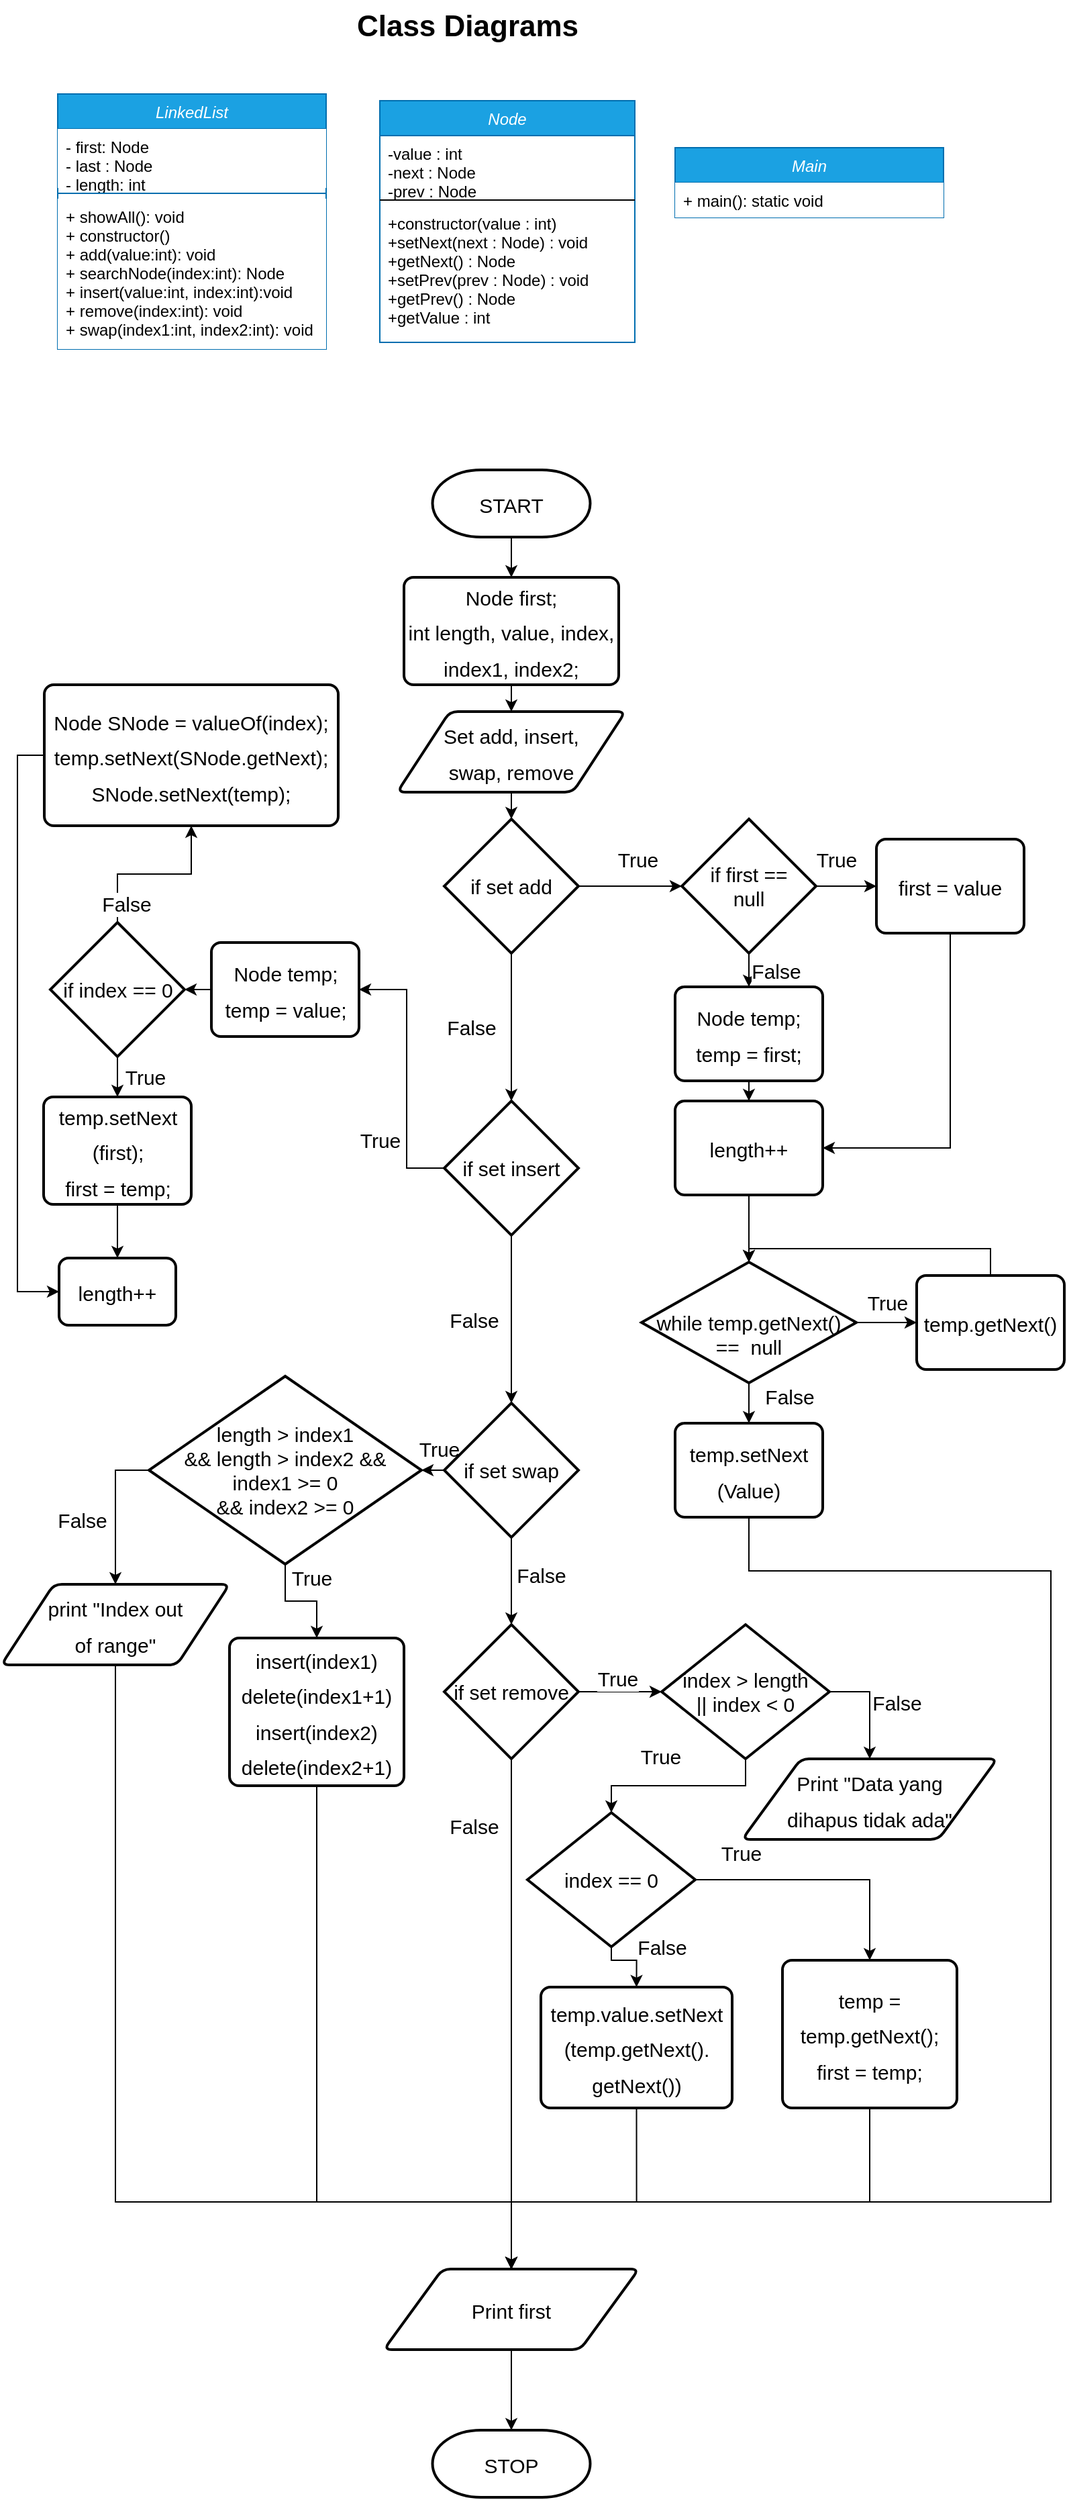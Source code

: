 <mxfile version="20.4.2" type="github">
  <diagram id="C5RBs43oDa-KdzZeNtuy" name="Page-1">
    <mxGraphModel dx="1221" dy="672" grid="1" gridSize="10" guides="1" tooltips="1" connect="1" arrows="1" fold="1" page="1" pageScale="1" pageWidth="827" pageHeight="1169" math="0" shadow="0">
      <root>
        <mxCell id="WIyWlLk6GJQsqaUBKTNV-0" />
        <mxCell id="WIyWlLk6GJQsqaUBKTNV-1" parent="WIyWlLk6GJQsqaUBKTNV-0" />
        <mxCell id="yysBNInqc31UL308aAiy-0" value="Node" style="swimlane;fontStyle=2;align=center;verticalAlign=top;childLayout=stackLayout;horizontal=1;startSize=26;horizontalStack=0;resizeParent=1;resizeLast=0;collapsible=1;marginBottom=0;rounded=0;shadow=0;strokeWidth=1;fillColor=#1ba1e2;strokeColor=#006EAF;fontColor=#ffffff;" vertex="1" parent="WIyWlLk6GJQsqaUBKTNV-1">
          <mxGeometry x="330" y="75" width="190" height="180" as="geometry">
            <mxRectangle x="230" y="140" width="160" height="26" as="alternateBounds" />
          </mxGeometry>
        </mxCell>
        <mxCell id="yysBNInqc31UL308aAiy-1" value="-value : int&#xa;-next : Node&#xa;-prev : Node&#xa;" style="text;align=left;verticalAlign=top;spacingLeft=4;spacingRight=4;overflow=hidden;rotatable=0;points=[[0,0.5],[1,0.5]];portConstraint=eastwest;" vertex="1" parent="yysBNInqc31UL308aAiy-0">
          <mxGeometry y="26" width="190" height="44" as="geometry" />
        </mxCell>
        <mxCell id="yysBNInqc31UL308aAiy-2" value="" style="line;html=1;strokeWidth=1;align=left;verticalAlign=middle;spacingTop=-1;spacingLeft=3;spacingRight=3;rotatable=0;labelPosition=right;points=[];portConstraint=eastwest;" vertex="1" parent="yysBNInqc31UL308aAiy-0">
          <mxGeometry y="70" width="190" height="8" as="geometry" />
        </mxCell>
        <mxCell id="yysBNInqc31UL308aAiy-3" value="+constructor(value : int)&#xa;+setNext(next : Node) : void&#xa;+getNext() : Node&#xa;+setPrev(prev : Node) : void&#xa;+getPrev() : Node&#xa;+getValue : int&#xa;&#xa;" style="text;align=left;verticalAlign=top;spacingLeft=4;spacingRight=4;overflow=hidden;rotatable=0;points=[[0,0.5],[1,0.5]];portConstraint=eastwest;" vertex="1" parent="yysBNInqc31UL308aAiy-0">
          <mxGeometry y="78" width="190" height="90" as="geometry" />
        </mxCell>
        <mxCell id="yysBNInqc31UL308aAiy-4" value="LinkedList" style="swimlane;fontStyle=2;align=center;verticalAlign=top;childLayout=stackLayout;horizontal=1;startSize=26;horizontalStack=0;resizeParent=1;resizeParentMax=0;resizeLast=0;collapsible=1;marginBottom=0;labelBackgroundColor=none;fillStyle=solid;fillColor=#1ba1e2;swimlaneFillColor=none;fontColor=#ffffff;strokeColor=#006EAF;" vertex="1" parent="WIyWlLk6GJQsqaUBKTNV-1">
          <mxGeometry x="90" y="70" width="200" height="190" as="geometry" />
        </mxCell>
        <mxCell id="yysBNInqc31UL308aAiy-5" value="- first: Node&#xa;- last : Node&#xa;- length: int" style="text;strokeColor=none;fillColor=default;align=left;verticalAlign=top;spacingLeft=4;spacingRight=4;overflow=hidden;rotatable=0;points=[[0,0.5],[1,0.5]];portConstraint=eastwest;" vertex="1" parent="yysBNInqc31UL308aAiy-4">
          <mxGeometry y="26" width="200" height="44" as="geometry" />
        </mxCell>
        <mxCell id="yysBNInqc31UL308aAiy-6" value="" style="line;strokeWidth=1;fillColor=none;align=left;verticalAlign=middle;spacingTop=-1;spacingLeft=3;spacingRight=3;rotatable=0;labelPosition=right;points=[];portConstraint=eastwest;strokeColor=inherit;" vertex="1" parent="yysBNInqc31UL308aAiy-4">
          <mxGeometry y="70" width="200" height="8" as="geometry" />
        </mxCell>
        <mxCell id="yysBNInqc31UL308aAiy-7" value="+ showAll(): void&#xa;+ constructor()&#xa;+ add(value:int): void&#xa;+ searchNode(index:int): Node&#xa;+ insert(value:int, index:int):void&#xa;+ remove(index:int): void&#xa;+ swap(index1:int, index2:int): void" style="text;strokeColor=none;fillColor=#FFFFFF;align=left;verticalAlign=top;spacingLeft=4;spacingRight=4;overflow=hidden;rotatable=0;points=[[0,0.5],[1,0.5]];portConstraint=eastwest;" vertex="1" parent="yysBNInqc31UL308aAiy-4">
          <mxGeometry y="78" width="200" height="112" as="geometry" />
        </mxCell>
        <mxCell id="yysBNInqc31UL308aAiy-8" value="&lt;b&gt;&lt;font style=&quot;font-size: 22px;&quot;&gt;Class Diagrams&lt;/font&gt;&lt;/b&gt;" style="text;html=1;resizable=0;autosize=1;align=center;verticalAlign=middle;points=[];fillColor=none;strokeColor=none;rounded=0;" vertex="1" parent="WIyWlLk6GJQsqaUBKTNV-1">
          <mxGeometry x="300" width="190" height="40" as="geometry" />
        </mxCell>
        <mxCell id="yysBNInqc31UL308aAiy-9" value="Main" style="swimlane;fontStyle=2;align=center;verticalAlign=top;childLayout=stackLayout;horizontal=1;startSize=26;horizontalStack=0;resizeParent=1;resizeParentMax=0;resizeLast=0;collapsible=1;marginBottom=0;fillColor=#1ba1e2;fontColor=#ffffff;strokeColor=#006EAF;" vertex="1" parent="WIyWlLk6GJQsqaUBKTNV-1">
          <mxGeometry x="550" y="110" width="200" height="52" as="geometry" />
        </mxCell>
        <mxCell id="yysBNInqc31UL308aAiy-10" value="+ main(): static void" style="text;strokeColor=none;fillColor=default;align=left;verticalAlign=top;spacingLeft=4;spacingRight=4;overflow=hidden;rotatable=0;points=[[0,0.5],[1,0.5]];portConstraint=eastwest;" vertex="1" parent="yysBNInqc31UL308aAiy-9">
          <mxGeometry y="26" width="200" height="26" as="geometry" />
        </mxCell>
        <mxCell id="yysBNInqc31UL308aAiy-11" style="edgeStyle=orthogonalEdgeStyle;rounded=0;orthogonalLoop=1;jettySize=auto;html=1;exitX=0.5;exitY=1;exitDx=0;exitDy=0;exitPerimeter=0;entryX=0.5;entryY=0;entryDx=0;entryDy=0;fontSize=15;" edge="1" parent="WIyWlLk6GJQsqaUBKTNV-1" source="yysBNInqc31UL308aAiy-12" target="yysBNInqc31UL308aAiy-19">
          <mxGeometry relative="1" as="geometry" />
        </mxCell>
        <mxCell id="yysBNInqc31UL308aAiy-12" value="&lt;font style=&quot;font-size: 15px;&quot;&gt;START&lt;/font&gt;" style="strokeWidth=2;html=1;shape=mxgraph.flowchart.terminator;whiteSpace=wrap;fontSize=22;" vertex="1" parent="WIyWlLk6GJQsqaUBKTNV-1">
          <mxGeometry x="369.25" y="350" width="117.5" height="50" as="geometry" />
        </mxCell>
        <mxCell id="yysBNInqc31UL308aAiy-13" style="edgeStyle=orthogonalEdgeStyle;rounded=0;orthogonalLoop=1;jettySize=auto;html=1;exitX=0.5;exitY=1;exitDx=0;exitDy=0;fontSize=15;" edge="1" parent="WIyWlLk6GJQsqaUBKTNV-1" source="yysBNInqc31UL308aAiy-14" target="yysBNInqc31UL308aAiy-17">
          <mxGeometry relative="1" as="geometry" />
        </mxCell>
        <mxCell id="yysBNInqc31UL308aAiy-14" value="&lt;font style=&quot;font-size: 15px;&quot;&gt;Set add, insert, &lt;br&gt;swap, remove&lt;/font&gt;" style="shape=parallelogram;html=1;strokeWidth=2;perimeter=parallelogramPerimeter;whiteSpace=wrap;rounded=1;arcSize=12;size=0.23;fontSize=22;" vertex="1" parent="WIyWlLk6GJQsqaUBKTNV-1">
          <mxGeometry x="343" y="530" width="170" height="60" as="geometry" />
        </mxCell>
        <mxCell id="yysBNInqc31UL308aAiy-15" value="True" style="edgeStyle=orthogonalEdgeStyle;rounded=0;orthogonalLoop=1;jettySize=auto;html=1;exitX=1;exitY=0.5;exitDx=0;exitDy=0;exitPerimeter=0;entryX=0;entryY=0.5;entryDx=0;entryDy=0;entryPerimeter=0;fontSize=15;" edge="1" parent="WIyWlLk6GJQsqaUBKTNV-1" source="yysBNInqc31UL308aAiy-17" target="yysBNInqc31UL308aAiy-22">
          <mxGeometry x="0.143" y="20" relative="1" as="geometry">
            <mxPoint as="offset" />
          </mxGeometry>
        </mxCell>
        <mxCell id="yysBNInqc31UL308aAiy-16" value="False" style="edgeStyle=orthogonalEdgeStyle;rounded=0;orthogonalLoop=1;jettySize=auto;html=1;exitX=0.5;exitY=1;exitDx=0;exitDy=0;exitPerimeter=0;entryX=0.5;entryY=0;entryDx=0;entryDy=0;entryPerimeter=0;fontSize=15;" edge="1" parent="WIyWlLk6GJQsqaUBKTNV-1" source="yysBNInqc31UL308aAiy-17" target="yysBNInqc31UL308aAiy-36">
          <mxGeometry y="-30" relative="1" as="geometry">
            <mxPoint as="offset" />
          </mxGeometry>
        </mxCell>
        <mxCell id="yysBNInqc31UL308aAiy-17" value="if set add" style="strokeWidth=2;html=1;shape=mxgraph.flowchart.decision;whiteSpace=wrap;fontSize=15;" vertex="1" parent="WIyWlLk6GJQsqaUBKTNV-1">
          <mxGeometry x="378" y="610" width="100" height="100" as="geometry" />
        </mxCell>
        <mxCell id="yysBNInqc31UL308aAiy-18" style="edgeStyle=orthogonalEdgeStyle;rounded=0;orthogonalLoop=1;jettySize=auto;html=1;exitX=0.5;exitY=1;exitDx=0;exitDy=0;entryX=0.5;entryY=0;entryDx=0;entryDy=0;fontSize=15;" edge="1" parent="WIyWlLk6GJQsqaUBKTNV-1" source="yysBNInqc31UL308aAiy-19" target="yysBNInqc31UL308aAiy-14">
          <mxGeometry relative="1" as="geometry" />
        </mxCell>
        <mxCell id="yysBNInqc31UL308aAiy-19" value="&lt;font style=&quot;font-size: 15px;&quot;&gt;Node first;&lt;br&gt;int length, value, index, index1, index2;&lt;br&gt;&lt;/font&gt;" style="rounded=1;whiteSpace=wrap;html=1;absoluteArcSize=1;arcSize=14;strokeWidth=2;fontSize=22;" vertex="1" parent="WIyWlLk6GJQsqaUBKTNV-1">
          <mxGeometry x="348" y="430" width="160" height="80" as="geometry" />
        </mxCell>
        <mxCell id="yysBNInqc31UL308aAiy-20" value="False" style="edgeStyle=orthogonalEdgeStyle;rounded=0;orthogonalLoop=1;jettySize=auto;html=1;exitX=0.5;exitY=1;exitDx=0;exitDy=0;exitPerimeter=0;entryX=0.5;entryY=0;entryDx=0;entryDy=0;fontSize=15;" edge="1" parent="WIyWlLk6GJQsqaUBKTNV-1" source="yysBNInqc31UL308aAiy-22" target="yysBNInqc31UL308aAiy-24">
          <mxGeometry y="20" relative="1" as="geometry">
            <mxPoint as="offset" />
          </mxGeometry>
        </mxCell>
        <mxCell id="yysBNInqc31UL308aAiy-21" value="True" style="edgeStyle=orthogonalEdgeStyle;rounded=0;orthogonalLoop=1;jettySize=auto;html=1;exitX=1;exitY=0.5;exitDx=0;exitDy=0;exitPerimeter=0;entryX=0;entryY=0.5;entryDx=0;entryDy=0;fontSize=15;" edge="1" parent="WIyWlLk6GJQsqaUBKTNV-1" source="yysBNInqc31UL308aAiy-22" target="yysBNInqc31UL308aAiy-26">
          <mxGeometry x="-0.333" y="20" relative="1" as="geometry">
            <mxPoint as="offset" />
          </mxGeometry>
        </mxCell>
        <mxCell id="yysBNInqc31UL308aAiy-22" value="if first ==&lt;br&gt;null" style="strokeWidth=2;html=1;shape=mxgraph.flowchart.decision;whiteSpace=wrap;fontSize=15;" vertex="1" parent="WIyWlLk6GJQsqaUBKTNV-1">
          <mxGeometry x="555" y="610" width="100" height="100" as="geometry" />
        </mxCell>
        <mxCell id="yysBNInqc31UL308aAiy-23" style="edgeStyle=orthogonalEdgeStyle;rounded=0;orthogonalLoop=1;jettySize=auto;html=1;exitX=0.5;exitY=1;exitDx=0;exitDy=0;entryX=0.5;entryY=0;entryDx=0;entryDy=0;fontSize=15;" edge="1" parent="WIyWlLk6GJQsqaUBKTNV-1" source="yysBNInqc31UL308aAiy-24" target="yysBNInqc31UL308aAiy-51">
          <mxGeometry relative="1" as="geometry" />
        </mxCell>
        <mxCell id="yysBNInqc31UL308aAiy-24" value="&lt;font style=&quot;font-size: 15px;&quot;&gt;Node temp;&lt;br&gt;temp = first;&lt;br&gt;&lt;/font&gt;" style="rounded=1;whiteSpace=wrap;html=1;absoluteArcSize=1;arcSize=14;strokeWidth=2;fontSize=22;" vertex="1" parent="WIyWlLk6GJQsqaUBKTNV-1">
          <mxGeometry x="550" y="735" width="110" height="70" as="geometry" />
        </mxCell>
        <mxCell id="yysBNInqc31UL308aAiy-25" style="edgeStyle=orthogonalEdgeStyle;rounded=0;orthogonalLoop=1;jettySize=auto;html=1;exitX=0.5;exitY=1;exitDx=0;exitDy=0;entryX=1;entryY=0.5;entryDx=0;entryDy=0;fontSize=15;" edge="1" parent="WIyWlLk6GJQsqaUBKTNV-1" source="yysBNInqc31UL308aAiy-26" target="yysBNInqc31UL308aAiy-51">
          <mxGeometry relative="1" as="geometry" />
        </mxCell>
        <mxCell id="yysBNInqc31UL308aAiy-26" value="&lt;font style=&quot;font-size: 15px;&quot;&gt;first = value&lt;br&gt;&lt;/font&gt;" style="rounded=1;whiteSpace=wrap;html=1;absoluteArcSize=1;arcSize=14;strokeWidth=2;fontSize=22;" vertex="1" parent="WIyWlLk6GJQsqaUBKTNV-1">
          <mxGeometry x="700" y="625" width="110" height="70" as="geometry" />
        </mxCell>
        <mxCell id="yysBNInqc31UL308aAiy-27" value="True" style="edgeStyle=orthogonalEdgeStyle;rounded=0;orthogonalLoop=1;jettySize=auto;html=1;exitX=1;exitY=0.5;exitDx=0;exitDy=0;exitPerimeter=0;entryX=0;entryY=0.5;entryDx=0;entryDy=0;fontSize=15;" edge="1" parent="WIyWlLk6GJQsqaUBKTNV-1" source="yysBNInqc31UL308aAiy-29" target="yysBNInqc31UL308aAiy-31">
          <mxGeometry y="15" relative="1" as="geometry">
            <mxPoint as="offset" />
          </mxGeometry>
        </mxCell>
        <mxCell id="yysBNInqc31UL308aAiy-28" value="False" style="edgeStyle=orthogonalEdgeStyle;rounded=0;orthogonalLoop=1;jettySize=auto;html=1;exitX=0.5;exitY=1;exitDx=0;exitDy=0;exitPerimeter=0;entryX=0.5;entryY=0;entryDx=0;entryDy=0;fontSize=15;" edge="1" parent="WIyWlLk6GJQsqaUBKTNV-1" source="yysBNInqc31UL308aAiy-29" target="yysBNInqc31UL308aAiy-33">
          <mxGeometry x="-0.333" y="30" relative="1" as="geometry">
            <mxPoint as="offset" />
          </mxGeometry>
        </mxCell>
        <mxCell id="yysBNInqc31UL308aAiy-29" value="&lt;br&gt;while temp.getNext()&lt;br&gt;==&amp;nbsp; null" style="strokeWidth=2;html=1;shape=mxgraph.flowchart.decision;whiteSpace=wrap;fontSize=15;" vertex="1" parent="WIyWlLk6GJQsqaUBKTNV-1">
          <mxGeometry x="525" y="940" width="160" height="90" as="geometry" />
        </mxCell>
        <mxCell id="yysBNInqc31UL308aAiy-30" style="edgeStyle=orthogonalEdgeStyle;rounded=0;orthogonalLoop=1;jettySize=auto;html=1;exitX=0.5;exitY=0;exitDx=0;exitDy=0;entryX=0.5;entryY=0;entryDx=0;entryDy=0;entryPerimeter=0;fontSize=15;" edge="1" parent="WIyWlLk6GJQsqaUBKTNV-1" source="yysBNInqc31UL308aAiy-31" target="yysBNInqc31UL308aAiy-29">
          <mxGeometry relative="1" as="geometry" />
        </mxCell>
        <mxCell id="yysBNInqc31UL308aAiy-31" value="&lt;font style=&quot;font-size: 15px;&quot;&gt;temp.getNext()&lt;br&gt;&lt;/font&gt;" style="rounded=1;whiteSpace=wrap;html=1;absoluteArcSize=1;arcSize=14;strokeWidth=2;fontSize=22;" vertex="1" parent="WIyWlLk6GJQsqaUBKTNV-1">
          <mxGeometry x="730" y="950" width="110" height="70" as="geometry" />
        </mxCell>
        <mxCell id="yysBNInqc31UL308aAiy-32" style="edgeStyle=orthogonalEdgeStyle;rounded=0;orthogonalLoop=1;jettySize=auto;html=1;exitX=0.5;exitY=1;exitDx=0;exitDy=0;entryX=0.5;entryY=0;entryDx=0;entryDy=0;fontSize=15;" edge="1" parent="WIyWlLk6GJQsqaUBKTNV-1" source="yysBNInqc31UL308aAiy-33" target="yysBNInqc31UL308aAiy-75">
          <mxGeometry relative="1" as="geometry">
            <Array as="points">
              <mxPoint x="605" y="1170" />
              <mxPoint x="830" y="1170" />
              <mxPoint x="830" y="1640" />
              <mxPoint x="428" y="1640" />
            </Array>
          </mxGeometry>
        </mxCell>
        <mxCell id="yysBNInqc31UL308aAiy-33" value="&lt;font style=&quot;font-size: 15px;&quot;&gt;temp.setNext&lt;br&gt;(Value)&lt;br&gt;&lt;/font&gt;" style="rounded=1;whiteSpace=wrap;html=1;absoluteArcSize=1;arcSize=14;strokeWidth=2;fontSize=22;" vertex="1" parent="WIyWlLk6GJQsqaUBKTNV-1">
          <mxGeometry x="550" y="1060" width="110" height="70" as="geometry" />
        </mxCell>
        <mxCell id="yysBNInqc31UL308aAiy-34" value="True" style="edgeStyle=orthogonalEdgeStyle;rounded=0;orthogonalLoop=1;jettySize=auto;html=1;exitX=0;exitY=0.5;exitDx=0;exitDy=0;exitPerimeter=0;entryX=1;entryY=0.5;entryDx=0;entryDy=0;fontSize=15;" edge="1" parent="WIyWlLk6GJQsqaUBKTNV-1" source="yysBNInqc31UL308aAiy-36" target="yysBNInqc31UL308aAiy-38">
          <mxGeometry x="-0.5" y="20" relative="1" as="geometry">
            <mxPoint as="offset" />
            <Array as="points">
              <mxPoint x="350" y="870" />
              <mxPoint x="350" y="737" />
            </Array>
          </mxGeometry>
        </mxCell>
        <mxCell id="yysBNInqc31UL308aAiy-35" value="False" style="edgeStyle=orthogonalEdgeStyle;rounded=0;orthogonalLoop=1;jettySize=auto;html=1;exitX=0.5;exitY=1;exitDx=0;exitDy=0;exitPerimeter=0;entryX=0.5;entryY=0;entryDx=0;entryDy=0;entryPerimeter=0;fontSize=15;" edge="1" parent="WIyWlLk6GJQsqaUBKTNV-1" source="yysBNInqc31UL308aAiy-36" target="yysBNInqc31UL308aAiy-49">
          <mxGeometry y="-28" relative="1" as="geometry">
            <mxPoint as="offset" />
          </mxGeometry>
        </mxCell>
        <mxCell id="yysBNInqc31UL308aAiy-36" value="if set insert" style="strokeWidth=2;html=1;shape=mxgraph.flowchart.decision;whiteSpace=wrap;fontSize=15;" vertex="1" parent="WIyWlLk6GJQsqaUBKTNV-1">
          <mxGeometry x="378" y="820" width="100" height="100" as="geometry" />
        </mxCell>
        <mxCell id="yysBNInqc31UL308aAiy-37" style="edgeStyle=orthogonalEdgeStyle;rounded=0;orthogonalLoop=1;jettySize=auto;html=1;exitX=0;exitY=0.5;exitDx=0;exitDy=0;entryX=1;entryY=0.5;entryDx=0;entryDy=0;entryPerimeter=0;fontSize=15;" edge="1" parent="WIyWlLk6GJQsqaUBKTNV-1" source="yysBNInqc31UL308aAiy-38" target="yysBNInqc31UL308aAiy-41">
          <mxGeometry relative="1" as="geometry" />
        </mxCell>
        <mxCell id="yysBNInqc31UL308aAiy-38" value="&lt;font style=&quot;font-size: 15px;&quot;&gt;Node temp;&lt;br&gt;temp = value;&lt;br&gt;&lt;/font&gt;" style="rounded=1;whiteSpace=wrap;html=1;absoluteArcSize=1;arcSize=14;strokeWidth=2;fontSize=22;" vertex="1" parent="WIyWlLk6GJQsqaUBKTNV-1">
          <mxGeometry x="204.5" y="702" width="110" height="70" as="geometry" />
        </mxCell>
        <mxCell id="yysBNInqc31UL308aAiy-39" value="True" style="edgeStyle=orthogonalEdgeStyle;rounded=0;orthogonalLoop=1;jettySize=auto;html=1;exitX=0.5;exitY=1;exitDx=0;exitDy=0;exitPerimeter=0;entryX=0.5;entryY=0;entryDx=0;entryDy=0;fontSize=15;" edge="1" parent="WIyWlLk6GJQsqaUBKTNV-1" source="yysBNInqc31UL308aAiy-41" target="yysBNInqc31UL308aAiy-43">
          <mxGeometry y="20" relative="1" as="geometry">
            <mxPoint as="offset" />
          </mxGeometry>
        </mxCell>
        <mxCell id="yysBNInqc31UL308aAiy-40" value="False" style="edgeStyle=orthogonalEdgeStyle;rounded=0;orthogonalLoop=1;jettySize=auto;html=1;exitX=0.5;exitY=0;exitDx=0;exitDy=0;exitPerimeter=0;entryX=0.5;entryY=1;entryDx=0;entryDy=0;fontSize=15;" edge="1" parent="WIyWlLk6GJQsqaUBKTNV-1" source="yysBNInqc31UL308aAiy-41" target="yysBNInqc31UL308aAiy-46">
          <mxGeometry x="-0.333" y="-22" relative="1" as="geometry">
            <mxPoint as="offset" />
          </mxGeometry>
        </mxCell>
        <mxCell id="yysBNInqc31UL308aAiy-41" value="if index == 0" style="strokeWidth=2;html=1;shape=mxgraph.flowchart.decision;whiteSpace=wrap;fontSize=15;" vertex="1" parent="WIyWlLk6GJQsqaUBKTNV-1">
          <mxGeometry x="84.5" y="687" width="100" height="100" as="geometry" />
        </mxCell>
        <mxCell id="yysBNInqc31UL308aAiy-42" style="edgeStyle=orthogonalEdgeStyle;rounded=0;orthogonalLoop=1;jettySize=auto;html=1;exitX=0.5;exitY=1;exitDx=0;exitDy=0;entryX=0.5;entryY=0;entryDx=0;entryDy=0;fontSize=15;" edge="1" parent="WIyWlLk6GJQsqaUBKTNV-1" source="yysBNInqc31UL308aAiy-43" target="yysBNInqc31UL308aAiy-44">
          <mxGeometry relative="1" as="geometry" />
        </mxCell>
        <mxCell id="yysBNInqc31UL308aAiy-43" value="&lt;font style=&quot;font-size: 15px;&quot;&gt;temp.setNext&lt;br&gt;(first);&lt;br&gt;first = temp;&lt;br&gt;&lt;/font&gt;" style="rounded=1;whiteSpace=wrap;html=1;absoluteArcSize=1;arcSize=14;strokeWidth=2;fontSize=22;" vertex="1" parent="WIyWlLk6GJQsqaUBKTNV-1">
          <mxGeometry x="79.5" y="817" width="110" height="80" as="geometry" />
        </mxCell>
        <mxCell id="yysBNInqc31UL308aAiy-44" value="&lt;font style=&quot;font-size: 15px;&quot;&gt;length++&lt;br&gt;&lt;/font&gt;" style="rounded=1;whiteSpace=wrap;html=1;absoluteArcSize=1;arcSize=14;strokeWidth=2;fontSize=22;" vertex="1" parent="WIyWlLk6GJQsqaUBKTNV-1">
          <mxGeometry x="91" y="937" width="87" height="50" as="geometry" />
        </mxCell>
        <mxCell id="yysBNInqc31UL308aAiy-45" style="edgeStyle=orthogonalEdgeStyle;rounded=0;orthogonalLoop=1;jettySize=auto;html=1;exitX=0;exitY=0.5;exitDx=0;exitDy=0;entryX=0;entryY=0.5;entryDx=0;entryDy=0;fontSize=15;" edge="1" parent="WIyWlLk6GJQsqaUBKTNV-1" source="yysBNInqc31UL308aAiy-46" target="yysBNInqc31UL308aAiy-44">
          <mxGeometry relative="1" as="geometry" />
        </mxCell>
        <mxCell id="yysBNInqc31UL308aAiy-46" value="&lt;font style=&quot;font-size: 15px;&quot;&gt;Node SNode = valueOf(index);&lt;br&gt;temp.setNext(SNode.getNext);&lt;br&gt;SNode.setNext(temp);&lt;br&gt;&lt;/font&gt;" style="rounded=1;whiteSpace=wrap;html=1;absoluteArcSize=1;arcSize=14;strokeWidth=2;fontSize=22;" vertex="1" parent="WIyWlLk6GJQsqaUBKTNV-1">
          <mxGeometry x="80" y="510" width="219" height="105" as="geometry" />
        </mxCell>
        <mxCell id="yysBNInqc31UL308aAiy-47" value="True" style="edgeStyle=orthogonalEdgeStyle;rounded=0;orthogonalLoop=1;jettySize=auto;html=1;exitX=0;exitY=0.5;exitDx=0;exitDy=0;exitPerimeter=0;entryX=1;entryY=0.5;entryDx=0;entryDy=0;entryPerimeter=0;fontSize=15;" edge="1" parent="WIyWlLk6GJQsqaUBKTNV-1" source="yysBNInqc31UL308aAiy-49" target="yysBNInqc31UL308aAiy-54">
          <mxGeometry x="-0.479" y="-16" relative="1" as="geometry">
            <mxPoint as="offset" />
          </mxGeometry>
        </mxCell>
        <mxCell id="yysBNInqc31UL308aAiy-48" value="False" style="edgeStyle=orthogonalEdgeStyle;rounded=0;orthogonalLoop=1;jettySize=auto;html=1;exitX=0.5;exitY=1;exitDx=0;exitDy=0;exitPerimeter=0;entryX=0.5;entryY=0;entryDx=0;entryDy=0;entryPerimeter=0;fontSize=15;" edge="1" parent="WIyWlLk6GJQsqaUBKTNV-1" source="yysBNInqc31UL308aAiy-49" target="yysBNInqc31UL308aAiy-61">
          <mxGeometry x="-0.143" y="22" relative="1" as="geometry">
            <mxPoint as="offset" />
          </mxGeometry>
        </mxCell>
        <mxCell id="yysBNInqc31UL308aAiy-49" value="if set swap" style="strokeWidth=2;html=1;shape=mxgraph.flowchart.decision;whiteSpace=wrap;fontSize=15;" vertex="1" parent="WIyWlLk6GJQsqaUBKTNV-1">
          <mxGeometry x="378" y="1045" width="100" height="100" as="geometry" />
        </mxCell>
        <mxCell id="yysBNInqc31UL308aAiy-50" style="edgeStyle=orthogonalEdgeStyle;rounded=0;orthogonalLoop=1;jettySize=auto;html=1;exitX=0.5;exitY=1;exitDx=0;exitDy=0;entryX=0.5;entryY=0;entryDx=0;entryDy=0;entryPerimeter=0;fontSize=15;" edge="1" parent="WIyWlLk6GJQsqaUBKTNV-1" source="yysBNInqc31UL308aAiy-51" target="yysBNInqc31UL308aAiy-29">
          <mxGeometry relative="1" as="geometry" />
        </mxCell>
        <mxCell id="yysBNInqc31UL308aAiy-51" value="&lt;font style=&quot;font-size: 15px;&quot;&gt;length++&lt;br&gt;&lt;/font&gt;" style="rounded=1;whiteSpace=wrap;html=1;absoluteArcSize=1;arcSize=14;strokeWidth=2;fontSize=22;" vertex="1" parent="WIyWlLk6GJQsqaUBKTNV-1">
          <mxGeometry x="550" y="820" width="110" height="70" as="geometry" />
        </mxCell>
        <mxCell id="yysBNInqc31UL308aAiy-52" value="True" style="edgeStyle=orthogonalEdgeStyle;rounded=0;orthogonalLoop=1;jettySize=auto;html=1;exitX=0.5;exitY=1;exitDx=0;exitDy=0;exitPerimeter=0;entryX=0.5;entryY=0;entryDx=0;entryDy=0;fontSize=15;" edge="1" parent="WIyWlLk6GJQsqaUBKTNV-1" source="yysBNInqc31UL308aAiy-54" target="yysBNInqc31UL308aAiy-56">
          <mxGeometry x="0.2" y="18" relative="1" as="geometry">
            <mxPoint as="offset" />
          </mxGeometry>
        </mxCell>
        <mxCell id="yysBNInqc31UL308aAiy-53" value="False" style="edgeStyle=orthogonalEdgeStyle;rounded=0;orthogonalLoop=1;jettySize=auto;html=1;exitX=0;exitY=0.5;exitDx=0;exitDy=0;exitPerimeter=0;entryX=0.5;entryY=0;entryDx=0;entryDy=0;fontSize=15;" edge="1" parent="WIyWlLk6GJQsqaUBKTNV-1" source="yysBNInqc31UL308aAiy-54" target="yysBNInqc31UL308aAiy-58">
          <mxGeometry x="0.125" y="-25" relative="1" as="geometry">
            <mxPoint as="offset" />
          </mxGeometry>
        </mxCell>
        <mxCell id="yysBNInqc31UL308aAiy-54" value="length &amp;gt; index1&lt;br&gt;&amp;amp;&amp;amp; length &amp;gt; index2 &amp;amp;&amp;amp; &lt;br&gt;index1 &amp;gt;= 0 &lt;br&gt;&amp;amp;&amp;amp; index2 &amp;gt;= 0" style="strokeWidth=2;html=1;shape=mxgraph.flowchart.decision;whiteSpace=wrap;fontSize=15;" vertex="1" parent="WIyWlLk6GJQsqaUBKTNV-1">
          <mxGeometry x="158" y="1025" width="203" height="140" as="geometry" />
        </mxCell>
        <mxCell id="yysBNInqc31UL308aAiy-55" style="edgeStyle=orthogonalEdgeStyle;rounded=0;orthogonalLoop=1;jettySize=auto;html=1;exitX=0.5;exitY=1;exitDx=0;exitDy=0;entryX=0.5;entryY=0;entryDx=0;entryDy=0;fontSize=15;" edge="1" parent="WIyWlLk6GJQsqaUBKTNV-1" source="yysBNInqc31UL308aAiy-56" target="yysBNInqc31UL308aAiy-75">
          <mxGeometry relative="1" as="geometry">
            <Array as="points">
              <mxPoint x="283" y="1640" />
              <mxPoint x="428" y="1640" />
            </Array>
          </mxGeometry>
        </mxCell>
        <mxCell id="yysBNInqc31UL308aAiy-56" value="&lt;font style=&quot;font-size: 15px;&quot;&gt;insert(index1)&lt;br&gt;delete(index1+1)&lt;br&gt;insert(index2)&lt;br&gt;delete(index2+1)&lt;br&gt;&lt;/font&gt;" style="rounded=1;whiteSpace=wrap;html=1;absoluteArcSize=1;arcSize=14;strokeWidth=2;fontSize=22;" vertex="1" parent="WIyWlLk6GJQsqaUBKTNV-1">
          <mxGeometry x="218" y="1220" width="130" height="110" as="geometry" />
        </mxCell>
        <mxCell id="yysBNInqc31UL308aAiy-57" style="edgeStyle=orthogonalEdgeStyle;rounded=0;orthogonalLoop=1;jettySize=auto;html=1;exitX=0.5;exitY=1;exitDx=0;exitDy=0;entryX=0.5;entryY=0;entryDx=0;entryDy=0;fontSize=15;" edge="1" parent="WIyWlLk6GJQsqaUBKTNV-1" source="yysBNInqc31UL308aAiy-58" target="yysBNInqc31UL308aAiy-75">
          <mxGeometry relative="1" as="geometry">
            <Array as="points">
              <mxPoint x="133" y="1640" />
              <mxPoint x="428" y="1640" />
            </Array>
          </mxGeometry>
        </mxCell>
        <mxCell id="yysBNInqc31UL308aAiy-58" value="&lt;span style=&quot;font-size: 15px;&quot;&gt;print &quot;Index out &lt;br&gt;of range&quot;&lt;/span&gt;" style="shape=parallelogram;html=1;strokeWidth=2;perimeter=parallelogramPerimeter;whiteSpace=wrap;rounded=1;arcSize=12;size=0.23;fontSize=22;" vertex="1" parent="WIyWlLk6GJQsqaUBKTNV-1">
          <mxGeometry x="48" y="1180" width="170" height="60" as="geometry" />
        </mxCell>
        <mxCell id="yysBNInqc31UL308aAiy-59" value="True" style="edgeStyle=orthogonalEdgeStyle;rounded=0;orthogonalLoop=1;jettySize=auto;html=1;exitX=1;exitY=0.5;exitDx=0;exitDy=0;exitPerimeter=0;entryX=0;entryY=0.5;entryDx=0;entryDy=0;entryPerimeter=0;fontSize=15;" edge="1" parent="WIyWlLk6GJQsqaUBKTNV-1" source="yysBNInqc31UL308aAiy-61" target="yysBNInqc31UL308aAiy-64">
          <mxGeometry x="-0.064" y="10" relative="1" as="geometry">
            <mxPoint as="offset" />
          </mxGeometry>
        </mxCell>
        <mxCell id="yysBNInqc31UL308aAiy-60" value="False" style="edgeStyle=orthogonalEdgeStyle;rounded=0;orthogonalLoop=1;jettySize=auto;html=1;exitX=0.5;exitY=1;exitDx=0;exitDy=0;exitPerimeter=0;entryX=0.5;entryY=0;entryDx=0;entryDy=0;fontSize=15;" edge="1" parent="WIyWlLk6GJQsqaUBKTNV-1" source="yysBNInqc31UL308aAiy-61" target="yysBNInqc31UL308aAiy-75">
          <mxGeometry x="-0.737" y="-28" relative="1" as="geometry">
            <mxPoint as="offset" />
          </mxGeometry>
        </mxCell>
        <mxCell id="yysBNInqc31UL308aAiy-61" value="if set remove" style="strokeWidth=2;html=1;shape=mxgraph.flowchart.decision;whiteSpace=wrap;fontSize=15;" vertex="1" parent="WIyWlLk6GJQsqaUBKTNV-1">
          <mxGeometry x="378" y="1210" width="100" height="100" as="geometry" />
        </mxCell>
        <mxCell id="yysBNInqc31UL308aAiy-62" value="False" style="edgeStyle=orthogonalEdgeStyle;rounded=0;orthogonalLoop=1;jettySize=auto;html=1;exitX=1;exitY=0.5;exitDx=0;exitDy=0;exitPerimeter=0;entryX=0.5;entryY=0;entryDx=0;entryDy=0;fontSize=15;" edge="1" parent="WIyWlLk6GJQsqaUBKTNV-1" source="yysBNInqc31UL308aAiy-64" target="yysBNInqc31UL308aAiy-65">
          <mxGeometry x="-0.053" y="20" relative="1" as="geometry">
            <mxPoint as="offset" />
          </mxGeometry>
        </mxCell>
        <mxCell id="yysBNInqc31UL308aAiy-63" value="True" style="edgeStyle=orthogonalEdgeStyle;rounded=0;orthogonalLoop=1;jettySize=auto;html=1;exitX=0.5;exitY=1;exitDx=0;exitDy=0;exitPerimeter=0;entryX=0.5;entryY=0;entryDx=0;entryDy=0;entryPerimeter=0;fontSize=15;" edge="1" parent="WIyWlLk6GJQsqaUBKTNV-1" source="yysBNInqc31UL308aAiy-64" target="yysBNInqc31UL308aAiy-68">
          <mxGeometry x="0.2" y="-22" relative="1" as="geometry">
            <mxPoint as="offset" />
          </mxGeometry>
        </mxCell>
        <mxCell id="yysBNInqc31UL308aAiy-64" value="index &amp;gt; length&lt;br&gt;|| index &amp;lt; 0" style="strokeWidth=2;html=1;shape=mxgraph.flowchart.decision;whiteSpace=wrap;fontSize=15;" vertex="1" parent="WIyWlLk6GJQsqaUBKTNV-1">
          <mxGeometry x="540" y="1210" width="125" height="100" as="geometry" />
        </mxCell>
        <mxCell id="yysBNInqc31UL308aAiy-65" value="&lt;span style=&quot;font-size: 15px;&quot;&gt;Print &quot;Data yang &lt;br&gt;dihapus tidak ada&quot;&lt;/span&gt;" style="shape=parallelogram;html=1;strokeWidth=2;perimeter=parallelogramPerimeter;whiteSpace=wrap;rounded=1;arcSize=12;size=0.23;fontSize=22;" vertex="1" parent="WIyWlLk6GJQsqaUBKTNV-1">
          <mxGeometry x="600" y="1310" width="190" height="60" as="geometry" />
        </mxCell>
        <mxCell id="yysBNInqc31UL308aAiy-66" value="True" style="edgeStyle=orthogonalEdgeStyle;rounded=0;orthogonalLoop=1;jettySize=auto;html=1;exitX=1;exitY=0.5;exitDx=0;exitDy=0;exitPerimeter=0;entryX=0.5;entryY=0;entryDx=0;entryDy=0;fontSize=15;" edge="1" parent="WIyWlLk6GJQsqaUBKTNV-1" source="yysBNInqc31UL308aAiy-68" target="yysBNInqc31UL308aAiy-70">
          <mxGeometry x="-0.647" y="20" relative="1" as="geometry">
            <mxPoint as="offset" />
          </mxGeometry>
        </mxCell>
        <mxCell id="yysBNInqc31UL308aAiy-67" value="False" style="edgeStyle=orthogonalEdgeStyle;rounded=0;orthogonalLoop=1;jettySize=auto;html=1;exitX=0.5;exitY=1;exitDx=0;exitDy=0;exitPerimeter=0;entryX=0.5;entryY=0;entryDx=0;entryDy=0;fontSize=15;" edge="1" parent="WIyWlLk6GJQsqaUBKTNV-1" source="yysBNInqc31UL308aAiy-68" target="yysBNInqc31UL308aAiy-72">
          <mxGeometry x="0.181" y="21" relative="1" as="geometry">
            <Array as="points">
              <mxPoint x="503" y="1460" />
              <mxPoint x="521" y="1460" />
            </Array>
            <mxPoint x="-2" y="-10" as="offset" />
          </mxGeometry>
        </mxCell>
        <mxCell id="yysBNInqc31UL308aAiy-68" value="index == 0" style="strokeWidth=2;html=1;shape=mxgraph.flowchart.decision;whiteSpace=wrap;fontSize=15;" vertex="1" parent="WIyWlLk6GJQsqaUBKTNV-1">
          <mxGeometry x="440" y="1350" width="125" height="100" as="geometry" />
        </mxCell>
        <mxCell id="yysBNInqc31UL308aAiy-69" style="edgeStyle=orthogonalEdgeStyle;rounded=0;orthogonalLoop=1;jettySize=auto;html=1;exitX=0.5;exitY=1;exitDx=0;exitDy=0;entryX=0.5;entryY=0;entryDx=0;entryDy=0;fontSize=15;" edge="1" parent="WIyWlLk6GJQsqaUBKTNV-1" source="yysBNInqc31UL308aAiy-70" target="yysBNInqc31UL308aAiy-75">
          <mxGeometry relative="1" as="geometry">
            <Array as="points">
              <mxPoint x="695" y="1640" />
              <mxPoint x="428" y="1640" />
            </Array>
          </mxGeometry>
        </mxCell>
        <mxCell id="yysBNInqc31UL308aAiy-70" value="&lt;font style=&quot;font-size: 15px;&quot;&gt;temp = temp.getNext();&lt;br&gt;first = temp;&lt;br&gt;&lt;/font&gt;" style="rounded=1;whiteSpace=wrap;html=1;absoluteArcSize=1;arcSize=14;strokeWidth=2;fontSize=22;" vertex="1" parent="WIyWlLk6GJQsqaUBKTNV-1">
          <mxGeometry x="630" y="1460" width="130" height="110" as="geometry" />
        </mxCell>
        <mxCell id="yysBNInqc31UL308aAiy-71" style="edgeStyle=orthogonalEdgeStyle;rounded=0;orthogonalLoop=1;jettySize=auto;html=1;exitX=0.5;exitY=1;exitDx=0;exitDy=0;entryX=0.5;entryY=0;entryDx=0;entryDy=0;fontSize=15;" edge="1" parent="WIyWlLk6GJQsqaUBKTNV-1" source="yysBNInqc31UL308aAiy-72" target="yysBNInqc31UL308aAiy-75">
          <mxGeometry relative="1" as="geometry">
            <Array as="points">
              <mxPoint x="521" y="1640" />
              <mxPoint x="428" y="1640" />
            </Array>
          </mxGeometry>
        </mxCell>
        <mxCell id="yysBNInqc31UL308aAiy-72" value="&lt;font style=&quot;&quot;&gt;&lt;span style=&quot;font-size: 15px;&quot;&gt;temp.value.setNext&lt;br&gt;(temp.getNext().&lt;br&gt;getNext())&lt;/span&gt;&lt;br&gt;&lt;/font&gt;" style="rounded=1;whiteSpace=wrap;html=1;absoluteArcSize=1;arcSize=14;strokeWidth=2;fontSize=22;" vertex="1" parent="WIyWlLk6GJQsqaUBKTNV-1">
          <mxGeometry x="450" y="1480" width="142.5" height="90" as="geometry" />
        </mxCell>
        <mxCell id="yysBNInqc31UL308aAiy-73" value="&lt;span style=&quot;font-size: 15px;&quot;&gt;STOP&lt;/span&gt;" style="strokeWidth=2;html=1;shape=mxgraph.flowchart.terminator;whiteSpace=wrap;fontSize=22;" vertex="1" parent="WIyWlLk6GJQsqaUBKTNV-1">
          <mxGeometry x="369.25" y="1810" width="117.5" height="50" as="geometry" />
        </mxCell>
        <mxCell id="yysBNInqc31UL308aAiy-74" style="edgeStyle=orthogonalEdgeStyle;rounded=0;orthogonalLoop=1;jettySize=auto;html=1;exitX=0.5;exitY=1;exitDx=0;exitDy=0;entryX=0.5;entryY=0;entryDx=0;entryDy=0;entryPerimeter=0;fontSize=15;" edge="1" parent="WIyWlLk6GJQsqaUBKTNV-1" source="yysBNInqc31UL308aAiy-75" target="yysBNInqc31UL308aAiy-73">
          <mxGeometry relative="1" as="geometry" />
        </mxCell>
        <mxCell id="yysBNInqc31UL308aAiy-75" value="&lt;span style=&quot;font-size: 15px;&quot;&gt;Print first&lt;/span&gt;" style="shape=parallelogram;html=1;strokeWidth=2;perimeter=parallelogramPerimeter;whiteSpace=wrap;rounded=1;arcSize=12;size=0.23;fontSize=22;" vertex="1" parent="WIyWlLk6GJQsqaUBKTNV-1">
          <mxGeometry x="333" y="1690" width="190" height="60" as="geometry" />
        </mxCell>
      </root>
    </mxGraphModel>
  </diagram>
</mxfile>
